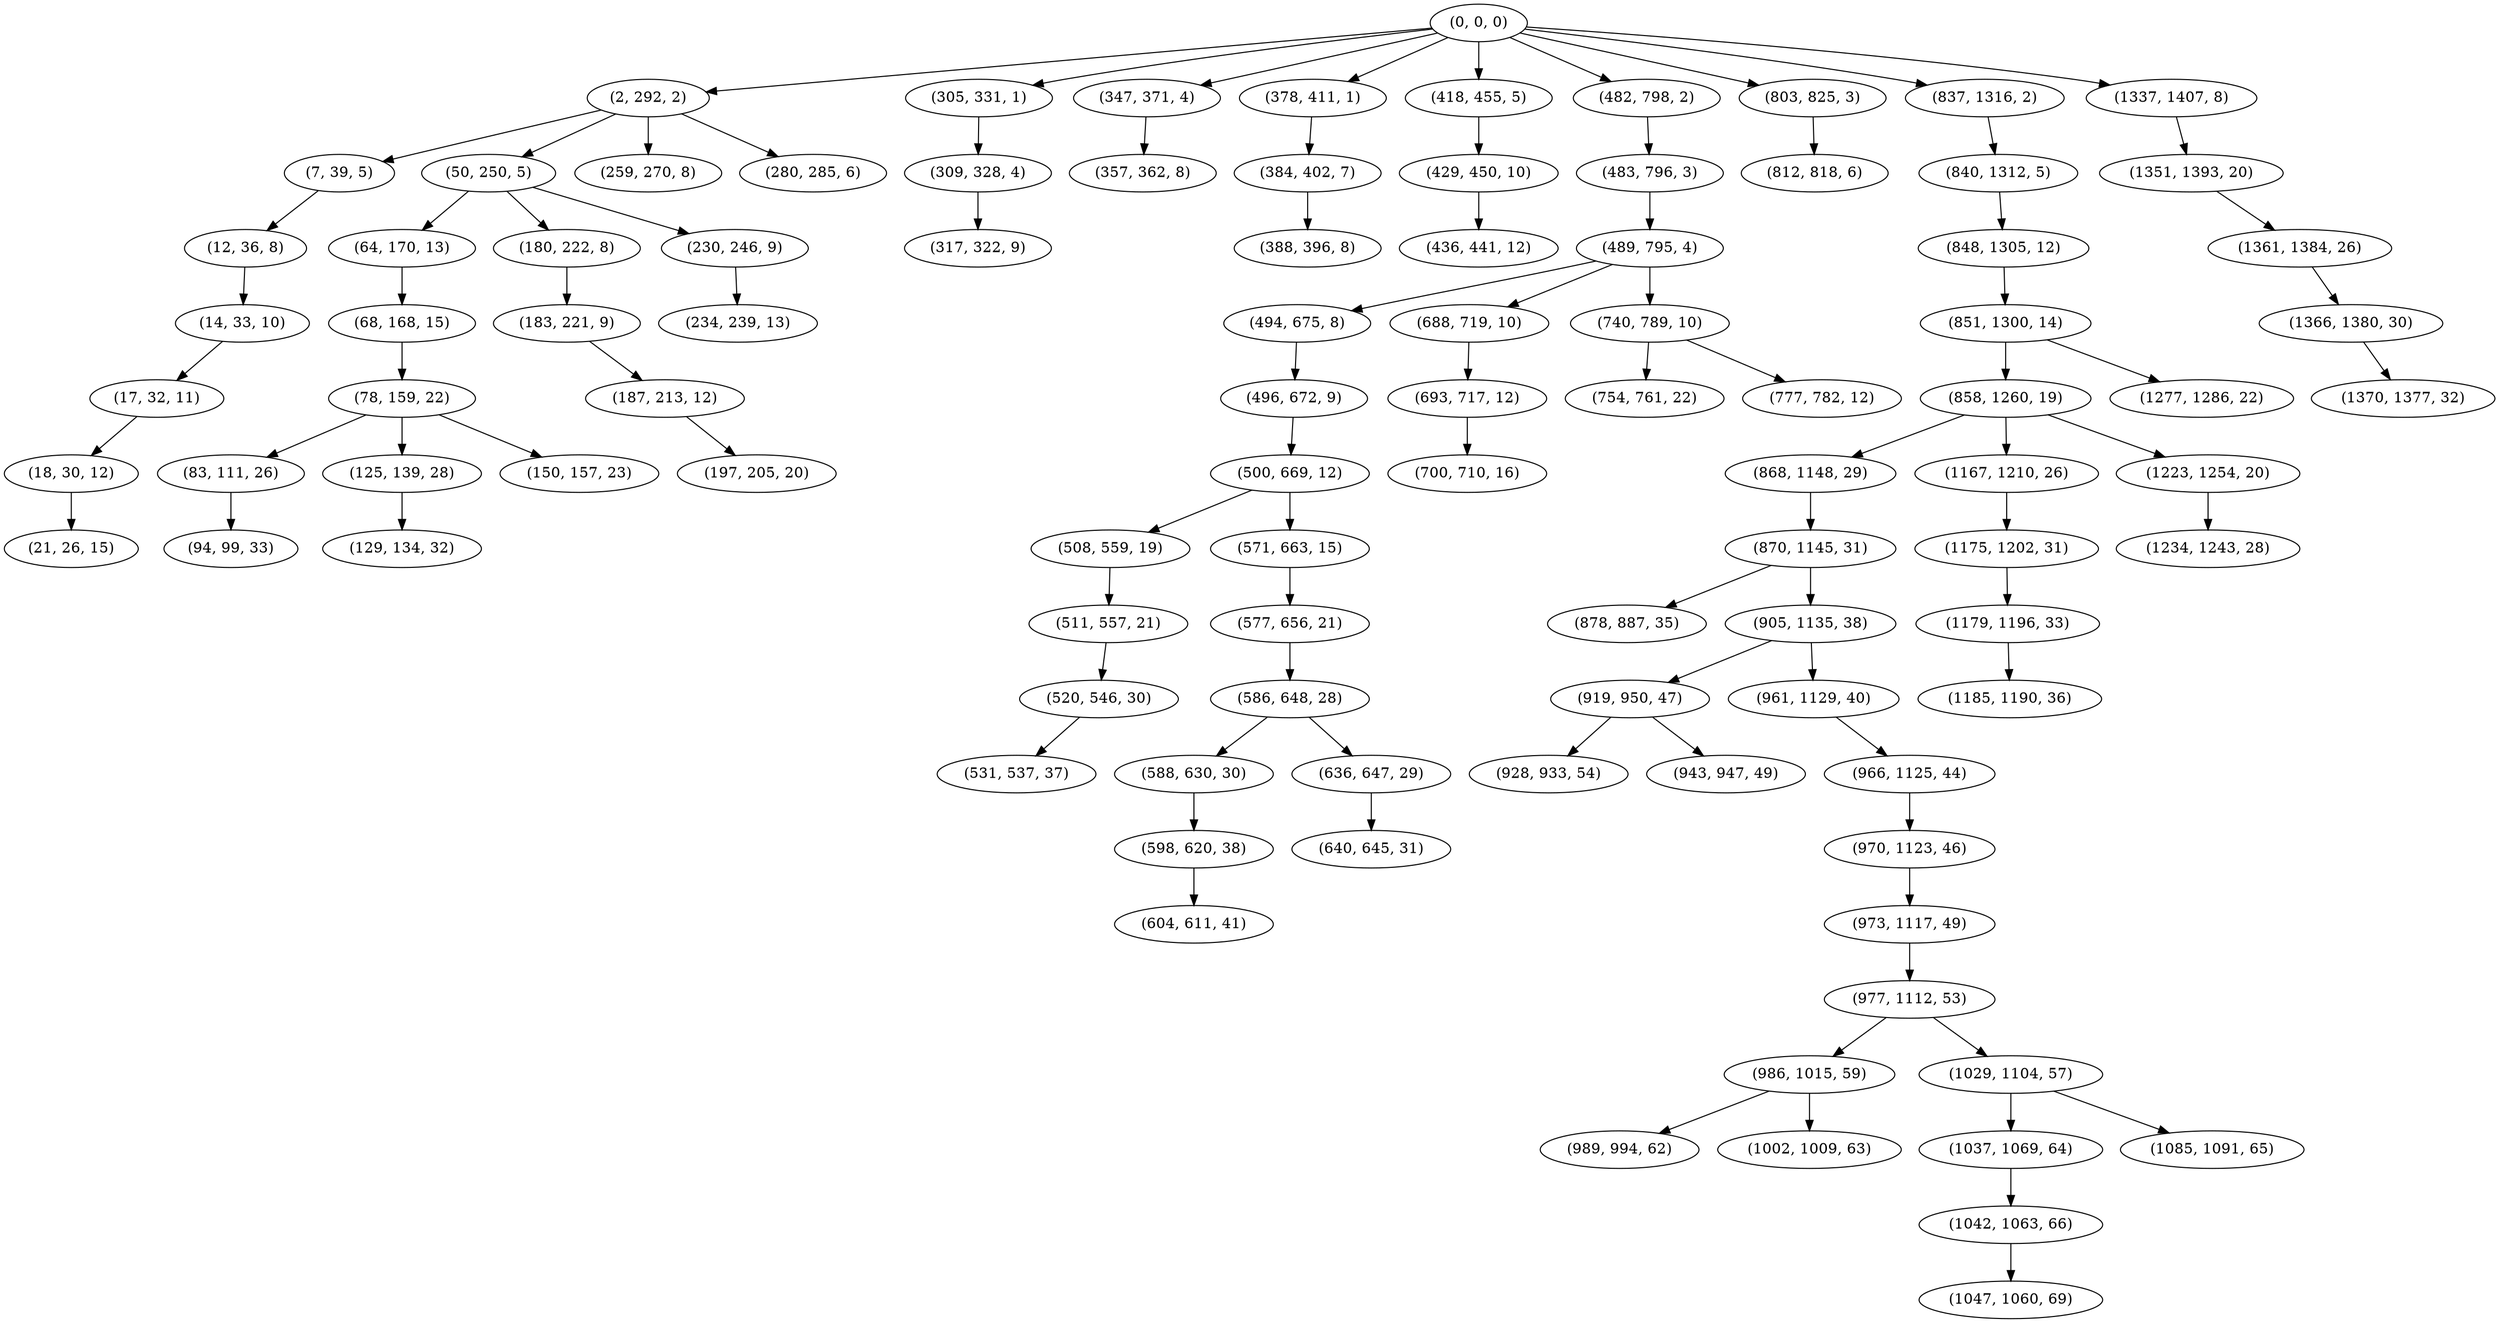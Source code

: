 digraph tree {
    "(0, 0, 0)";
    "(2, 292, 2)";
    "(7, 39, 5)";
    "(12, 36, 8)";
    "(14, 33, 10)";
    "(17, 32, 11)";
    "(18, 30, 12)";
    "(21, 26, 15)";
    "(50, 250, 5)";
    "(64, 170, 13)";
    "(68, 168, 15)";
    "(78, 159, 22)";
    "(83, 111, 26)";
    "(94, 99, 33)";
    "(125, 139, 28)";
    "(129, 134, 32)";
    "(150, 157, 23)";
    "(180, 222, 8)";
    "(183, 221, 9)";
    "(187, 213, 12)";
    "(197, 205, 20)";
    "(230, 246, 9)";
    "(234, 239, 13)";
    "(259, 270, 8)";
    "(280, 285, 6)";
    "(305, 331, 1)";
    "(309, 328, 4)";
    "(317, 322, 9)";
    "(347, 371, 4)";
    "(357, 362, 8)";
    "(378, 411, 1)";
    "(384, 402, 7)";
    "(388, 396, 8)";
    "(418, 455, 5)";
    "(429, 450, 10)";
    "(436, 441, 12)";
    "(482, 798, 2)";
    "(483, 796, 3)";
    "(489, 795, 4)";
    "(494, 675, 8)";
    "(496, 672, 9)";
    "(500, 669, 12)";
    "(508, 559, 19)";
    "(511, 557, 21)";
    "(520, 546, 30)";
    "(531, 537, 37)";
    "(571, 663, 15)";
    "(577, 656, 21)";
    "(586, 648, 28)";
    "(588, 630, 30)";
    "(598, 620, 38)";
    "(604, 611, 41)";
    "(636, 647, 29)";
    "(640, 645, 31)";
    "(688, 719, 10)";
    "(693, 717, 12)";
    "(700, 710, 16)";
    "(740, 789, 10)";
    "(754, 761, 22)";
    "(777, 782, 12)";
    "(803, 825, 3)";
    "(812, 818, 6)";
    "(837, 1316, 2)";
    "(840, 1312, 5)";
    "(848, 1305, 12)";
    "(851, 1300, 14)";
    "(858, 1260, 19)";
    "(868, 1148, 29)";
    "(870, 1145, 31)";
    "(878, 887, 35)";
    "(905, 1135, 38)";
    "(919, 950, 47)";
    "(928, 933, 54)";
    "(943, 947, 49)";
    "(961, 1129, 40)";
    "(966, 1125, 44)";
    "(970, 1123, 46)";
    "(973, 1117, 49)";
    "(977, 1112, 53)";
    "(986, 1015, 59)";
    "(989, 994, 62)";
    "(1002, 1009, 63)";
    "(1029, 1104, 57)";
    "(1037, 1069, 64)";
    "(1042, 1063, 66)";
    "(1047, 1060, 69)";
    "(1085, 1091, 65)";
    "(1167, 1210, 26)";
    "(1175, 1202, 31)";
    "(1179, 1196, 33)";
    "(1185, 1190, 36)";
    "(1223, 1254, 20)";
    "(1234, 1243, 28)";
    "(1277, 1286, 22)";
    "(1337, 1407, 8)";
    "(1351, 1393, 20)";
    "(1361, 1384, 26)";
    "(1366, 1380, 30)";
    "(1370, 1377, 32)";
    "(0, 0, 0)" -> "(2, 292, 2)";
    "(0, 0, 0)" -> "(305, 331, 1)";
    "(0, 0, 0)" -> "(347, 371, 4)";
    "(0, 0, 0)" -> "(378, 411, 1)";
    "(0, 0, 0)" -> "(418, 455, 5)";
    "(0, 0, 0)" -> "(482, 798, 2)";
    "(0, 0, 0)" -> "(803, 825, 3)";
    "(0, 0, 0)" -> "(837, 1316, 2)";
    "(0, 0, 0)" -> "(1337, 1407, 8)";
    "(2, 292, 2)" -> "(7, 39, 5)";
    "(2, 292, 2)" -> "(50, 250, 5)";
    "(2, 292, 2)" -> "(259, 270, 8)";
    "(2, 292, 2)" -> "(280, 285, 6)";
    "(7, 39, 5)" -> "(12, 36, 8)";
    "(12, 36, 8)" -> "(14, 33, 10)";
    "(14, 33, 10)" -> "(17, 32, 11)";
    "(17, 32, 11)" -> "(18, 30, 12)";
    "(18, 30, 12)" -> "(21, 26, 15)";
    "(50, 250, 5)" -> "(64, 170, 13)";
    "(50, 250, 5)" -> "(180, 222, 8)";
    "(50, 250, 5)" -> "(230, 246, 9)";
    "(64, 170, 13)" -> "(68, 168, 15)";
    "(68, 168, 15)" -> "(78, 159, 22)";
    "(78, 159, 22)" -> "(83, 111, 26)";
    "(78, 159, 22)" -> "(125, 139, 28)";
    "(78, 159, 22)" -> "(150, 157, 23)";
    "(83, 111, 26)" -> "(94, 99, 33)";
    "(125, 139, 28)" -> "(129, 134, 32)";
    "(180, 222, 8)" -> "(183, 221, 9)";
    "(183, 221, 9)" -> "(187, 213, 12)";
    "(187, 213, 12)" -> "(197, 205, 20)";
    "(230, 246, 9)" -> "(234, 239, 13)";
    "(305, 331, 1)" -> "(309, 328, 4)";
    "(309, 328, 4)" -> "(317, 322, 9)";
    "(347, 371, 4)" -> "(357, 362, 8)";
    "(378, 411, 1)" -> "(384, 402, 7)";
    "(384, 402, 7)" -> "(388, 396, 8)";
    "(418, 455, 5)" -> "(429, 450, 10)";
    "(429, 450, 10)" -> "(436, 441, 12)";
    "(482, 798, 2)" -> "(483, 796, 3)";
    "(483, 796, 3)" -> "(489, 795, 4)";
    "(489, 795, 4)" -> "(494, 675, 8)";
    "(489, 795, 4)" -> "(688, 719, 10)";
    "(489, 795, 4)" -> "(740, 789, 10)";
    "(494, 675, 8)" -> "(496, 672, 9)";
    "(496, 672, 9)" -> "(500, 669, 12)";
    "(500, 669, 12)" -> "(508, 559, 19)";
    "(500, 669, 12)" -> "(571, 663, 15)";
    "(508, 559, 19)" -> "(511, 557, 21)";
    "(511, 557, 21)" -> "(520, 546, 30)";
    "(520, 546, 30)" -> "(531, 537, 37)";
    "(571, 663, 15)" -> "(577, 656, 21)";
    "(577, 656, 21)" -> "(586, 648, 28)";
    "(586, 648, 28)" -> "(588, 630, 30)";
    "(586, 648, 28)" -> "(636, 647, 29)";
    "(588, 630, 30)" -> "(598, 620, 38)";
    "(598, 620, 38)" -> "(604, 611, 41)";
    "(636, 647, 29)" -> "(640, 645, 31)";
    "(688, 719, 10)" -> "(693, 717, 12)";
    "(693, 717, 12)" -> "(700, 710, 16)";
    "(740, 789, 10)" -> "(754, 761, 22)";
    "(740, 789, 10)" -> "(777, 782, 12)";
    "(803, 825, 3)" -> "(812, 818, 6)";
    "(837, 1316, 2)" -> "(840, 1312, 5)";
    "(840, 1312, 5)" -> "(848, 1305, 12)";
    "(848, 1305, 12)" -> "(851, 1300, 14)";
    "(851, 1300, 14)" -> "(858, 1260, 19)";
    "(851, 1300, 14)" -> "(1277, 1286, 22)";
    "(858, 1260, 19)" -> "(868, 1148, 29)";
    "(858, 1260, 19)" -> "(1167, 1210, 26)";
    "(858, 1260, 19)" -> "(1223, 1254, 20)";
    "(868, 1148, 29)" -> "(870, 1145, 31)";
    "(870, 1145, 31)" -> "(878, 887, 35)";
    "(870, 1145, 31)" -> "(905, 1135, 38)";
    "(905, 1135, 38)" -> "(919, 950, 47)";
    "(905, 1135, 38)" -> "(961, 1129, 40)";
    "(919, 950, 47)" -> "(928, 933, 54)";
    "(919, 950, 47)" -> "(943, 947, 49)";
    "(961, 1129, 40)" -> "(966, 1125, 44)";
    "(966, 1125, 44)" -> "(970, 1123, 46)";
    "(970, 1123, 46)" -> "(973, 1117, 49)";
    "(973, 1117, 49)" -> "(977, 1112, 53)";
    "(977, 1112, 53)" -> "(986, 1015, 59)";
    "(977, 1112, 53)" -> "(1029, 1104, 57)";
    "(986, 1015, 59)" -> "(989, 994, 62)";
    "(986, 1015, 59)" -> "(1002, 1009, 63)";
    "(1029, 1104, 57)" -> "(1037, 1069, 64)";
    "(1029, 1104, 57)" -> "(1085, 1091, 65)";
    "(1037, 1069, 64)" -> "(1042, 1063, 66)";
    "(1042, 1063, 66)" -> "(1047, 1060, 69)";
    "(1167, 1210, 26)" -> "(1175, 1202, 31)";
    "(1175, 1202, 31)" -> "(1179, 1196, 33)";
    "(1179, 1196, 33)" -> "(1185, 1190, 36)";
    "(1223, 1254, 20)" -> "(1234, 1243, 28)";
    "(1337, 1407, 8)" -> "(1351, 1393, 20)";
    "(1351, 1393, 20)" -> "(1361, 1384, 26)";
    "(1361, 1384, 26)" -> "(1366, 1380, 30)";
    "(1366, 1380, 30)" -> "(1370, 1377, 32)";
}
